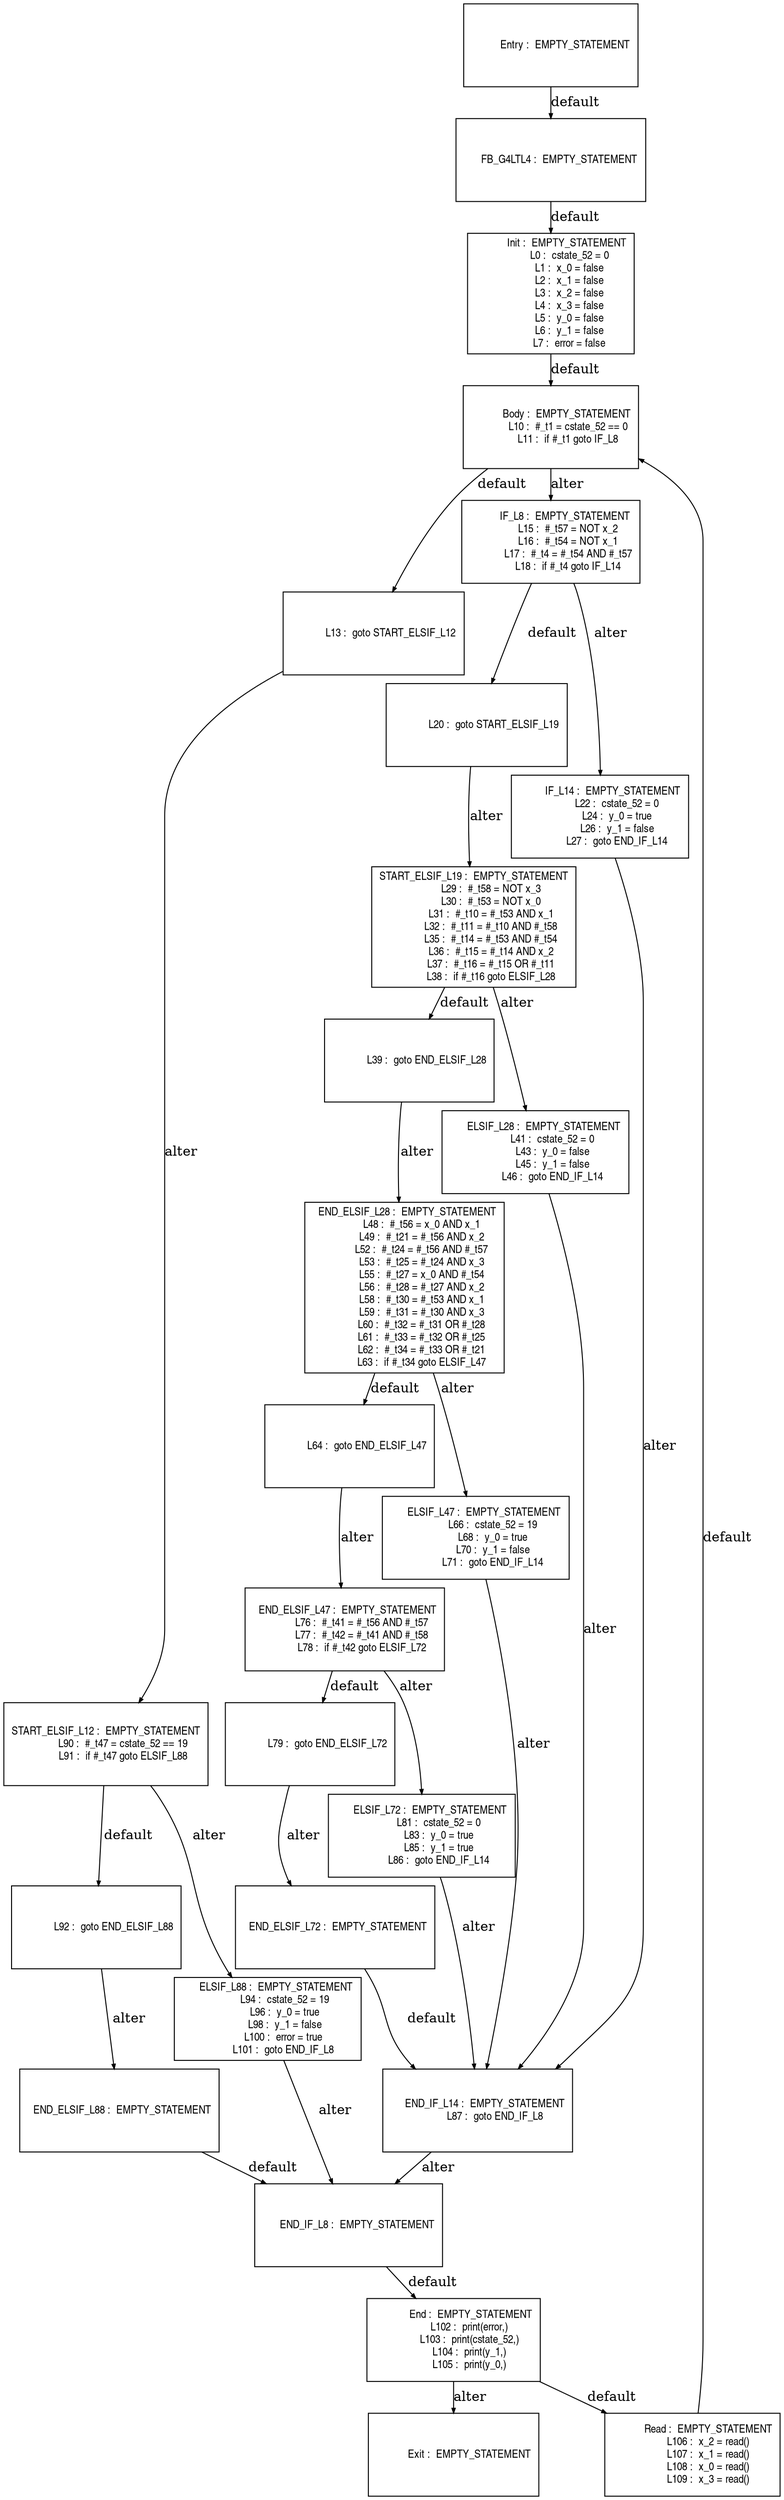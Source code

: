 digraph G {
  ranksep=.25;
  edge [arrowsize=.5]
  node [shape=rectangle, fontname="ArialNarrow",
        fontsize=12,  height=1.2];
  "      FB_G4LTL4 :  EMPTY_STATEMENT
"; "           Init :  EMPTY_STATEMENT
             L0 :  cstate_52 = 0
             L1 :  x_0 = false
             L2 :  x_1 = false
             L3 :  x_2 = false
             L4 :  x_3 = false
             L5 :  y_0 = false
             L6 :  y_1 = false
             L7 :  error = false
"; "           Body :  EMPTY_STATEMENT
            L10 :  #_t1 = cstate_52 == 0
            L11 :  if #_t1 goto IF_L8
"; "            L13 :  goto START_ELSIF_L12
"; "          IF_L8 :  EMPTY_STATEMENT
            L15 :  #_t57 = NOT x_2
            L16 :  #_t54 = NOT x_1
            L17 :  #_t4 = #_t54 AND #_t57
            L18 :  if #_t4 goto IF_L14
"; "            L20 :  goto START_ELSIF_L19
"; "         IF_L14 :  EMPTY_STATEMENT
            L22 :  cstate_52 = 0
            L24 :  y_0 = true
            L26 :  y_1 = false
            L27 :  goto END_IF_L14
"; "START_ELSIF_L19 :  EMPTY_STATEMENT
            L29 :  #_t58 = NOT x_3
            L30 :  #_t53 = NOT x_0
            L31 :  #_t10 = #_t53 AND x_1
            L32 :  #_t11 = #_t10 AND #_t58
            L35 :  #_t14 = #_t53 AND #_t54
            L36 :  #_t15 = #_t14 AND x_2
            L37 :  #_t16 = #_t15 OR #_t11
            L38 :  if #_t16 goto ELSIF_L28
"; "            L39 :  goto END_ELSIF_L28
"; "      ELSIF_L28 :  EMPTY_STATEMENT
            L41 :  cstate_52 = 0
            L43 :  y_0 = false
            L45 :  y_1 = false
            L46 :  goto END_IF_L14
"; "  END_ELSIF_L28 :  EMPTY_STATEMENT
            L48 :  #_t56 = x_0 AND x_1
            L49 :  #_t21 = #_t56 AND x_2
            L52 :  #_t24 = #_t56 AND #_t57
            L53 :  #_t25 = #_t24 AND x_3
            L55 :  #_t27 = x_0 AND #_t54
            L56 :  #_t28 = #_t27 AND x_2
            L58 :  #_t30 = #_t53 AND x_1
            L59 :  #_t31 = #_t30 AND x_3
            L60 :  #_t32 = #_t31 OR #_t28
            L61 :  #_t33 = #_t32 OR #_t25
            L62 :  #_t34 = #_t33 OR #_t21
            L63 :  if #_t34 goto ELSIF_L47
"; "            L64 :  goto END_ELSIF_L47
"; "      ELSIF_L47 :  EMPTY_STATEMENT
            L66 :  cstate_52 = 19
            L68 :  y_0 = true
            L70 :  y_1 = false
            L71 :  goto END_IF_L14
"; "  END_ELSIF_L47 :  EMPTY_STATEMENT
            L76 :  #_t41 = #_t56 AND #_t57
            L77 :  #_t42 = #_t41 AND #_t58
            L78 :  if #_t42 goto ELSIF_L72
"; "            L79 :  goto END_ELSIF_L72
"; "      ELSIF_L72 :  EMPTY_STATEMENT
            L81 :  cstate_52 = 0
            L83 :  y_0 = true
            L85 :  y_1 = true
            L86 :  goto END_IF_L14
"; "  END_ELSIF_L72 :  EMPTY_STATEMENT
"; "     END_IF_L14 :  EMPTY_STATEMENT
            L87 :  goto END_IF_L8
"; "START_ELSIF_L12 :  EMPTY_STATEMENT
            L90 :  #_t47 = cstate_52 == 19
            L91 :  if #_t47 goto ELSIF_L88
"; "            L92 :  goto END_ELSIF_L88
"; "      ELSIF_L88 :  EMPTY_STATEMENT
            L94 :  cstate_52 = 19
            L96 :  y_0 = true
            L98 :  y_1 = false
           L100 :  error = true
           L101 :  goto END_IF_L8
"; "  END_ELSIF_L88 :  EMPTY_STATEMENT
"; "      END_IF_L8 :  EMPTY_STATEMENT
"; "          Entry :  EMPTY_STATEMENT
"; "            End :  EMPTY_STATEMENT
           L102 :  print(error,)
           L103 :  print(cstate_52,)
           L104 :  print(y_1,)
           L105 :  print(y_0,)
"; "           Exit :  EMPTY_STATEMENT
"; "           Read :  EMPTY_STATEMENT
           L106 :  x_2 = read()
           L107 :  x_1 = read()
           L108 :  x_0 = read()
           L109 :  x_3 = read()
"; 
  "      FB_G4LTL4 :  EMPTY_STATEMENT
" -> "           Init :  EMPTY_STATEMENT
             L0 :  cstate_52 = 0
             L1 :  x_0 = false
             L2 :  x_1 = false
             L3 :  x_2 = false
             L4 :  x_3 = false
             L5 :  y_0 = false
             L6 :  y_1 = false
             L7 :  error = false
"  [label="default"];
  "           Init :  EMPTY_STATEMENT
             L0 :  cstate_52 = 0
             L1 :  x_0 = false
             L2 :  x_1 = false
             L3 :  x_2 = false
             L4 :  x_3 = false
             L5 :  y_0 = false
             L6 :  y_1 = false
             L7 :  error = false
" -> "           Body :  EMPTY_STATEMENT
            L10 :  #_t1 = cstate_52 == 0
            L11 :  if #_t1 goto IF_L8
"  [label="default"];
  "           Body :  EMPTY_STATEMENT
            L10 :  #_t1 = cstate_52 == 0
            L11 :  if #_t1 goto IF_L8
" -> "            L13 :  goto START_ELSIF_L12
"  [label="default"];
  "           Body :  EMPTY_STATEMENT
            L10 :  #_t1 = cstate_52 == 0
            L11 :  if #_t1 goto IF_L8
" -> "          IF_L8 :  EMPTY_STATEMENT
            L15 :  #_t57 = NOT x_2
            L16 :  #_t54 = NOT x_1
            L17 :  #_t4 = #_t54 AND #_t57
            L18 :  if #_t4 goto IF_L14
"  [label="alter"];
  "            L13 :  goto START_ELSIF_L12
" -> "START_ELSIF_L12 :  EMPTY_STATEMENT
            L90 :  #_t47 = cstate_52 == 19
            L91 :  if #_t47 goto ELSIF_L88
"  [label="alter"];
  "          IF_L8 :  EMPTY_STATEMENT
            L15 :  #_t57 = NOT x_2
            L16 :  #_t54 = NOT x_1
            L17 :  #_t4 = #_t54 AND #_t57
            L18 :  if #_t4 goto IF_L14
" -> "            L20 :  goto START_ELSIF_L19
"  [label="default"];
  "          IF_L8 :  EMPTY_STATEMENT
            L15 :  #_t57 = NOT x_2
            L16 :  #_t54 = NOT x_1
            L17 :  #_t4 = #_t54 AND #_t57
            L18 :  if #_t4 goto IF_L14
" -> "         IF_L14 :  EMPTY_STATEMENT
            L22 :  cstate_52 = 0
            L24 :  y_0 = true
            L26 :  y_1 = false
            L27 :  goto END_IF_L14
"  [label="alter"];
  "            L20 :  goto START_ELSIF_L19
" -> "START_ELSIF_L19 :  EMPTY_STATEMENT
            L29 :  #_t58 = NOT x_3
            L30 :  #_t53 = NOT x_0
            L31 :  #_t10 = #_t53 AND x_1
            L32 :  #_t11 = #_t10 AND #_t58
            L35 :  #_t14 = #_t53 AND #_t54
            L36 :  #_t15 = #_t14 AND x_2
            L37 :  #_t16 = #_t15 OR #_t11
            L38 :  if #_t16 goto ELSIF_L28
"  [label="alter"];
  "         IF_L14 :  EMPTY_STATEMENT
            L22 :  cstate_52 = 0
            L24 :  y_0 = true
            L26 :  y_1 = false
            L27 :  goto END_IF_L14
" -> "     END_IF_L14 :  EMPTY_STATEMENT
            L87 :  goto END_IF_L8
"  [label="alter"];
  "START_ELSIF_L19 :  EMPTY_STATEMENT
            L29 :  #_t58 = NOT x_3
            L30 :  #_t53 = NOT x_0
            L31 :  #_t10 = #_t53 AND x_1
            L32 :  #_t11 = #_t10 AND #_t58
            L35 :  #_t14 = #_t53 AND #_t54
            L36 :  #_t15 = #_t14 AND x_2
            L37 :  #_t16 = #_t15 OR #_t11
            L38 :  if #_t16 goto ELSIF_L28
" -> "            L39 :  goto END_ELSIF_L28
"  [label="default"];
  "START_ELSIF_L19 :  EMPTY_STATEMENT
            L29 :  #_t58 = NOT x_3
            L30 :  #_t53 = NOT x_0
            L31 :  #_t10 = #_t53 AND x_1
            L32 :  #_t11 = #_t10 AND #_t58
            L35 :  #_t14 = #_t53 AND #_t54
            L36 :  #_t15 = #_t14 AND x_2
            L37 :  #_t16 = #_t15 OR #_t11
            L38 :  if #_t16 goto ELSIF_L28
" -> "      ELSIF_L28 :  EMPTY_STATEMENT
            L41 :  cstate_52 = 0
            L43 :  y_0 = false
            L45 :  y_1 = false
            L46 :  goto END_IF_L14
"  [label="alter"];
  "            L39 :  goto END_ELSIF_L28
" -> "  END_ELSIF_L28 :  EMPTY_STATEMENT
            L48 :  #_t56 = x_0 AND x_1
            L49 :  #_t21 = #_t56 AND x_2
            L52 :  #_t24 = #_t56 AND #_t57
            L53 :  #_t25 = #_t24 AND x_3
            L55 :  #_t27 = x_0 AND #_t54
            L56 :  #_t28 = #_t27 AND x_2
            L58 :  #_t30 = #_t53 AND x_1
            L59 :  #_t31 = #_t30 AND x_3
            L60 :  #_t32 = #_t31 OR #_t28
            L61 :  #_t33 = #_t32 OR #_t25
            L62 :  #_t34 = #_t33 OR #_t21
            L63 :  if #_t34 goto ELSIF_L47
"  [label="alter"];
  "      ELSIF_L28 :  EMPTY_STATEMENT
            L41 :  cstate_52 = 0
            L43 :  y_0 = false
            L45 :  y_1 = false
            L46 :  goto END_IF_L14
" -> "     END_IF_L14 :  EMPTY_STATEMENT
            L87 :  goto END_IF_L8
"  [label="alter"];
  "  END_ELSIF_L28 :  EMPTY_STATEMENT
            L48 :  #_t56 = x_0 AND x_1
            L49 :  #_t21 = #_t56 AND x_2
            L52 :  #_t24 = #_t56 AND #_t57
            L53 :  #_t25 = #_t24 AND x_3
            L55 :  #_t27 = x_0 AND #_t54
            L56 :  #_t28 = #_t27 AND x_2
            L58 :  #_t30 = #_t53 AND x_1
            L59 :  #_t31 = #_t30 AND x_3
            L60 :  #_t32 = #_t31 OR #_t28
            L61 :  #_t33 = #_t32 OR #_t25
            L62 :  #_t34 = #_t33 OR #_t21
            L63 :  if #_t34 goto ELSIF_L47
" -> "            L64 :  goto END_ELSIF_L47
"  [label="default"];
  "  END_ELSIF_L28 :  EMPTY_STATEMENT
            L48 :  #_t56 = x_0 AND x_1
            L49 :  #_t21 = #_t56 AND x_2
            L52 :  #_t24 = #_t56 AND #_t57
            L53 :  #_t25 = #_t24 AND x_3
            L55 :  #_t27 = x_0 AND #_t54
            L56 :  #_t28 = #_t27 AND x_2
            L58 :  #_t30 = #_t53 AND x_1
            L59 :  #_t31 = #_t30 AND x_3
            L60 :  #_t32 = #_t31 OR #_t28
            L61 :  #_t33 = #_t32 OR #_t25
            L62 :  #_t34 = #_t33 OR #_t21
            L63 :  if #_t34 goto ELSIF_L47
" -> "      ELSIF_L47 :  EMPTY_STATEMENT
            L66 :  cstate_52 = 19
            L68 :  y_0 = true
            L70 :  y_1 = false
            L71 :  goto END_IF_L14
"  [label="alter"];
  "            L64 :  goto END_ELSIF_L47
" -> "  END_ELSIF_L47 :  EMPTY_STATEMENT
            L76 :  #_t41 = #_t56 AND #_t57
            L77 :  #_t42 = #_t41 AND #_t58
            L78 :  if #_t42 goto ELSIF_L72
"  [label="alter"];
  "      ELSIF_L47 :  EMPTY_STATEMENT
            L66 :  cstate_52 = 19
            L68 :  y_0 = true
            L70 :  y_1 = false
            L71 :  goto END_IF_L14
" -> "     END_IF_L14 :  EMPTY_STATEMENT
            L87 :  goto END_IF_L8
"  [label="alter"];
  "  END_ELSIF_L47 :  EMPTY_STATEMENT
            L76 :  #_t41 = #_t56 AND #_t57
            L77 :  #_t42 = #_t41 AND #_t58
            L78 :  if #_t42 goto ELSIF_L72
" -> "            L79 :  goto END_ELSIF_L72
"  [label="default"];
  "  END_ELSIF_L47 :  EMPTY_STATEMENT
            L76 :  #_t41 = #_t56 AND #_t57
            L77 :  #_t42 = #_t41 AND #_t58
            L78 :  if #_t42 goto ELSIF_L72
" -> "      ELSIF_L72 :  EMPTY_STATEMENT
            L81 :  cstate_52 = 0
            L83 :  y_0 = true
            L85 :  y_1 = true
            L86 :  goto END_IF_L14
"  [label="alter"];
  "            L79 :  goto END_ELSIF_L72
" -> "  END_ELSIF_L72 :  EMPTY_STATEMENT
"  [label="alter"];
  "      ELSIF_L72 :  EMPTY_STATEMENT
            L81 :  cstate_52 = 0
            L83 :  y_0 = true
            L85 :  y_1 = true
            L86 :  goto END_IF_L14
" -> "     END_IF_L14 :  EMPTY_STATEMENT
            L87 :  goto END_IF_L8
"  [label="alter"];
  "  END_ELSIF_L72 :  EMPTY_STATEMENT
" -> "     END_IF_L14 :  EMPTY_STATEMENT
            L87 :  goto END_IF_L8
"  [label="default"];
  "     END_IF_L14 :  EMPTY_STATEMENT
            L87 :  goto END_IF_L8
" -> "      END_IF_L8 :  EMPTY_STATEMENT
"  [label="alter"];
  "START_ELSIF_L12 :  EMPTY_STATEMENT
            L90 :  #_t47 = cstate_52 == 19
            L91 :  if #_t47 goto ELSIF_L88
" -> "            L92 :  goto END_ELSIF_L88
"  [label="default"];
  "START_ELSIF_L12 :  EMPTY_STATEMENT
            L90 :  #_t47 = cstate_52 == 19
            L91 :  if #_t47 goto ELSIF_L88
" -> "      ELSIF_L88 :  EMPTY_STATEMENT
            L94 :  cstate_52 = 19
            L96 :  y_0 = true
            L98 :  y_1 = false
           L100 :  error = true
           L101 :  goto END_IF_L8
"  [label="alter"];
  "            L92 :  goto END_ELSIF_L88
" -> "  END_ELSIF_L88 :  EMPTY_STATEMENT
"  [label="alter"];
  "      ELSIF_L88 :  EMPTY_STATEMENT
            L94 :  cstate_52 = 19
            L96 :  y_0 = true
            L98 :  y_1 = false
           L100 :  error = true
           L101 :  goto END_IF_L8
" -> "      END_IF_L8 :  EMPTY_STATEMENT
"  [label="alter"];
  "  END_ELSIF_L88 :  EMPTY_STATEMENT
" -> "      END_IF_L8 :  EMPTY_STATEMENT
"  [label="default"];
  "      END_IF_L8 :  EMPTY_STATEMENT
" -> "            End :  EMPTY_STATEMENT
           L102 :  print(error,)
           L103 :  print(cstate_52,)
           L104 :  print(y_1,)
           L105 :  print(y_0,)
"  [label="default"];
  "          Entry :  EMPTY_STATEMENT
" -> "      FB_G4LTL4 :  EMPTY_STATEMENT
"  [label="default"];
  "            End :  EMPTY_STATEMENT
           L102 :  print(error,)
           L103 :  print(cstate_52,)
           L104 :  print(y_1,)
           L105 :  print(y_0,)
" -> "           Read :  EMPTY_STATEMENT
           L106 :  x_2 = read()
           L107 :  x_1 = read()
           L108 :  x_0 = read()
           L109 :  x_3 = read()
"  [label="default"];
  "            End :  EMPTY_STATEMENT
           L102 :  print(error,)
           L103 :  print(cstate_52,)
           L104 :  print(y_1,)
           L105 :  print(y_0,)
" -> "           Exit :  EMPTY_STATEMENT
"  [label="alter"];
  "           Read :  EMPTY_STATEMENT
           L106 :  x_2 = read()
           L107 :  x_1 = read()
           L108 :  x_0 = read()
           L109 :  x_3 = read()
" -> "           Body :  EMPTY_STATEMENT
            L10 :  #_t1 = cstate_52 == 0
            L11 :  if #_t1 goto IF_L8
"  [label="default"];
}
